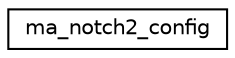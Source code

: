 digraph "Graphical Class Hierarchy"
{
 // LATEX_PDF_SIZE
  edge [fontname="Helvetica",fontsize="10",labelfontname="Helvetica",labelfontsize="10"];
  node [fontname="Helvetica",fontsize="10",shape=record];
  rankdir="LR";
  Node0 [label="ma_notch2_config",height=0.2,width=0.4,color="black", fillcolor="white", style="filled",URL="$structma__notch2__config.html",tooltip=" "];
}
